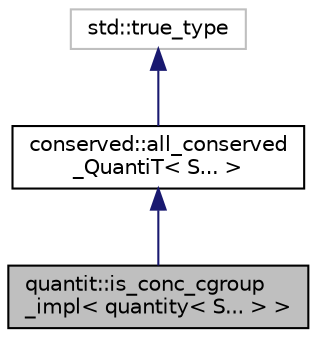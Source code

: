 digraph "quantit::is_conc_cgroup_impl&lt; quantity&lt; S... &gt; &gt;"
{
 // LATEX_PDF_SIZE
  edge [fontname="Helvetica",fontsize="10",labelfontname="Helvetica",labelfontsize="10"];
  node [fontname="Helvetica",fontsize="10",shape=record];
  Node1 [label="quantit::is_conc_cgroup\l_impl\< quantity\< S... \> \>",height=0.2,width=0.4,color="black", fillcolor="grey75", style="filled", fontcolor="black",tooltip=" "];
  Node2 -> Node1 [dir="back",color="midnightblue",fontsize="10",style="solid",fontname="Helvetica"];
  Node2 [label="conserved::all_conserved\l_QuantiT\< S... \>",height=0.2,width=0.4,color="black", fillcolor="white", style="filled",URL="$structquantit_1_1and__.html",tooltip="logical and for template parameter pack"];
  Node3 -> Node2 [dir="back",color="midnightblue",fontsize="10",style="solid",fontname="Helvetica"];
  Node3 [label="std::true_type",height=0.2,width=0.4,color="grey75", fillcolor="white", style="filled",tooltip=" "];
}
